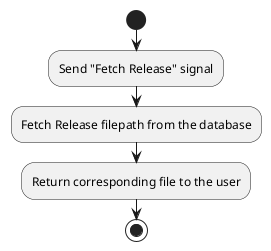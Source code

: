 @startuml
start

:Send "Fetch Release" signal;
:Fetch Release filepath from the database;
:Return corresponding file to the user;

stop
@enduml